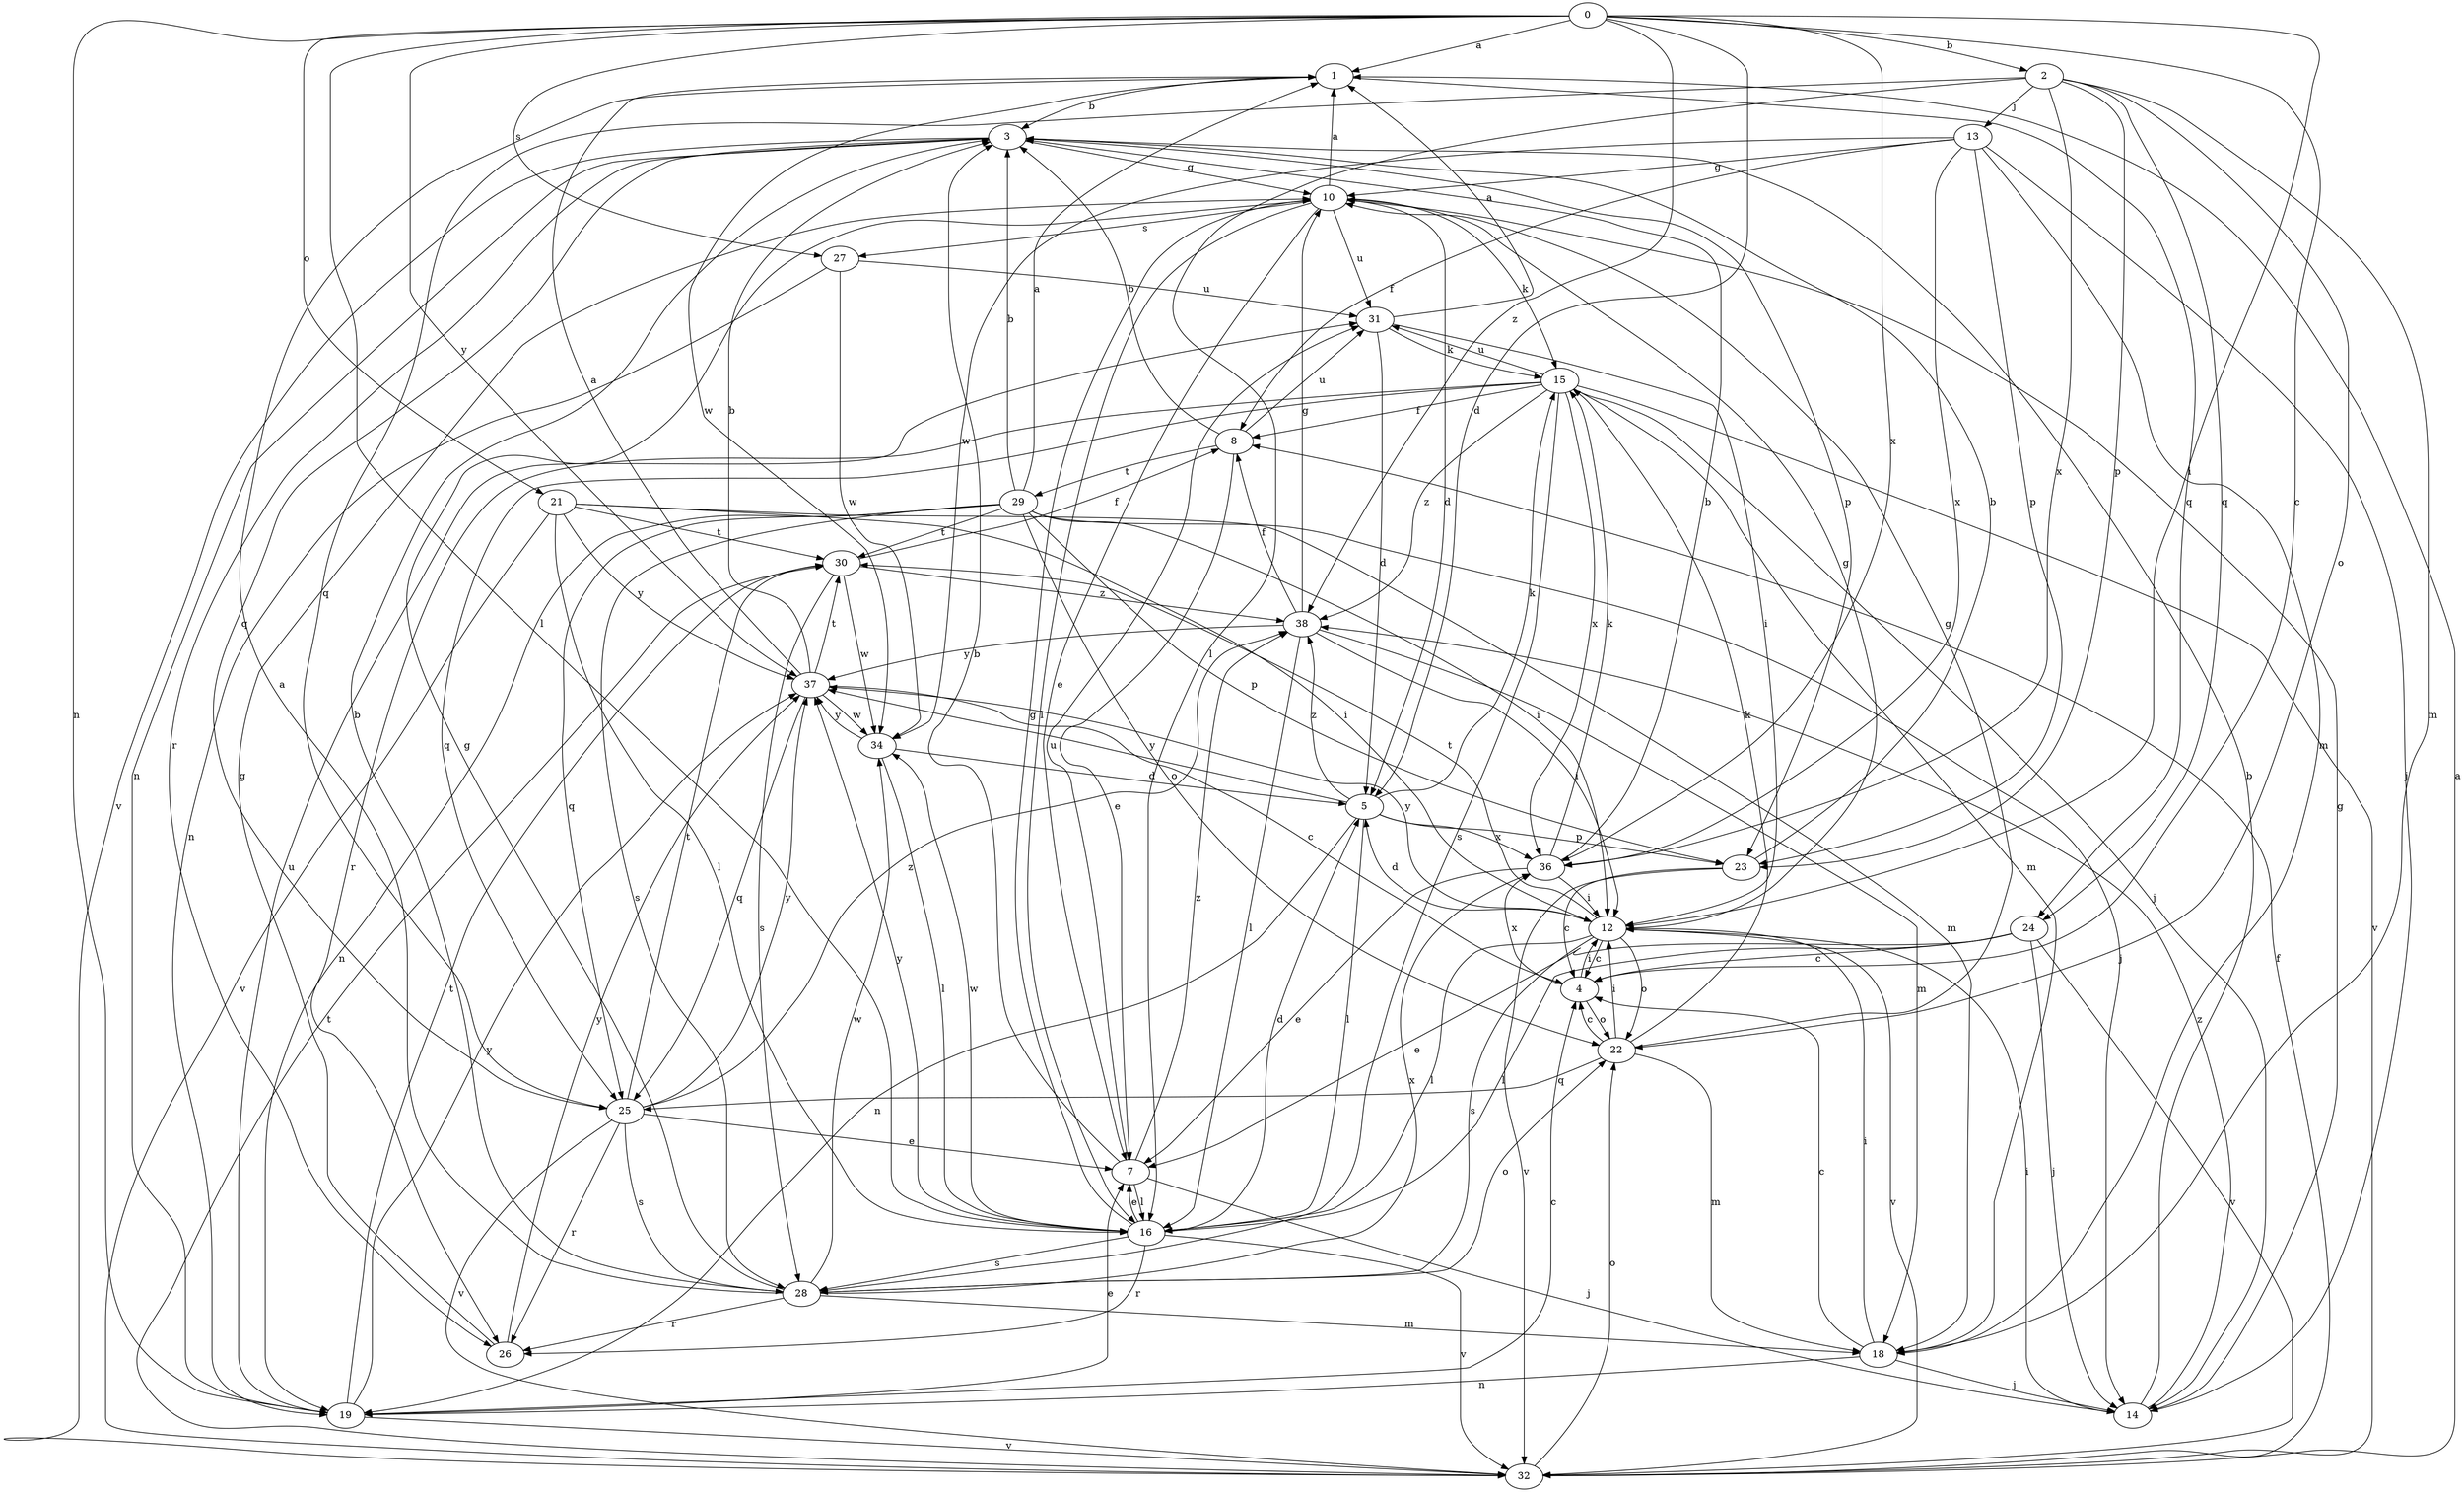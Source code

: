 strict digraph  {
0;
1;
2;
3;
4;
5;
7;
8;
10;
12;
13;
14;
15;
16;
18;
19;
21;
22;
23;
24;
25;
26;
27;
28;
29;
30;
31;
32;
34;
36;
37;
38;
0 -> 1  [label=a];
0 -> 2  [label=b];
0 -> 4  [label=c];
0 -> 5  [label=d];
0 -> 12  [label=i];
0 -> 16  [label=l];
0 -> 19  [label=n];
0 -> 21  [label=o];
0 -> 27  [label=s];
0 -> 36  [label=x];
0 -> 37  [label=y];
0 -> 38  [label=z];
1 -> 3  [label=b];
1 -> 24  [label=q];
1 -> 34  [label=w];
2 -> 13  [label=j];
2 -> 16  [label=l];
2 -> 18  [label=m];
2 -> 22  [label=o];
2 -> 23  [label=p];
2 -> 24  [label=q];
2 -> 25  [label=q];
2 -> 36  [label=x];
3 -> 10  [label=g];
3 -> 19  [label=n];
3 -> 23  [label=p];
3 -> 25  [label=q];
3 -> 26  [label=r];
3 -> 32  [label=v];
4 -> 12  [label=i];
4 -> 22  [label=o];
4 -> 36  [label=x];
5 -> 15  [label=k];
5 -> 16  [label=l];
5 -> 19  [label=n];
5 -> 23  [label=p];
5 -> 36  [label=x];
5 -> 37  [label=y];
5 -> 38  [label=z];
7 -> 3  [label=b];
7 -> 14  [label=j];
7 -> 16  [label=l];
7 -> 31  [label=u];
7 -> 38  [label=z];
8 -> 3  [label=b];
8 -> 7  [label=e];
8 -> 29  [label=t];
8 -> 31  [label=u];
10 -> 1  [label=a];
10 -> 5  [label=d];
10 -> 7  [label=e];
10 -> 15  [label=k];
10 -> 16  [label=l];
10 -> 27  [label=s];
10 -> 31  [label=u];
12 -> 4  [label=c];
12 -> 5  [label=d];
12 -> 10  [label=g];
12 -> 16  [label=l];
12 -> 22  [label=o];
12 -> 28  [label=s];
12 -> 30  [label=t];
12 -> 32  [label=v];
12 -> 37  [label=y];
13 -> 8  [label=f];
13 -> 10  [label=g];
13 -> 14  [label=j];
13 -> 18  [label=m];
13 -> 23  [label=p];
13 -> 34  [label=w];
13 -> 36  [label=x];
14 -> 3  [label=b];
14 -> 10  [label=g];
14 -> 12  [label=i];
14 -> 38  [label=z];
15 -> 8  [label=f];
15 -> 14  [label=j];
15 -> 18  [label=m];
15 -> 25  [label=q];
15 -> 26  [label=r];
15 -> 28  [label=s];
15 -> 31  [label=u];
15 -> 32  [label=v];
15 -> 36  [label=x];
15 -> 38  [label=z];
16 -> 5  [label=d];
16 -> 7  [label=e];
16 -> 10  [label=g];
16 -> 26  [label=r];
16 -> 28  [label=s];
16 -> 32  [label=v];
16 -> 34  [label=w];
16 -> 37  [label=y];
18 -> 4  [label=c];
18 -> 12  [label=i];
18 -> 14  [label=j];
18 -> 19  [label=n];
19 -> 4  [label=c];
19 -> 7  [label=e];
19 -> 30  [label=t];
19 -> 31  [label=u];
19 -> 32  [label=v];
19 -> 37  [label=y];
21 -> 12  [label=i];
21 -> 16  [label=l];
21 -> 18  [label=m];
21 -> 30  [label=t];
21 -> 32  [label=v];
21 -> 37  [label=y];
22 -> 4  [label=c];
22 -> 10  [label=g];
22 -> 12  [label=i];
22 -> 15  [label=k];
22 -> 18  [label=m];
22 -> 25  [label=q];
23 -> 3  [label=b];
23 -> 4  [label=c];
23 -> 32  [label=v];
24 -> 4  [label=c];
24 -> 7  [label=e];
24 -> 14  [label=j];
24 -> 16  [label=l];
24 -> 32  [label=v];
25 -> 7  [label=e];
25 -> 26  [label=r];
25 -> 28  [label=s];
25 -> 30  [label=t];
25 -> 32  [label=v];
25 -> 37  [label=y];
25 -> 38  [label=z];
26 -> 10  [label=g];
26 -> 37  [label=y];
27 -> 19  [label=n];
27 -> 31  [label=u];
27 -> 34  [label=w];
28 -> 1  [label=a];
28 -> 3  [label=b];
28 -> 10  [label=g];
28 -> 18  [label=m];
28 -> 22  [label=o];
28 -> 26  [label=r];
28 -> 34  [label=w];
28 -> 36  [label=x];
29 -> 1  [label=a];
29 -> 3  [label=b];
29 -> 12  [label=i];
29 -> 14  [label=j];
29 -> 19  [label=n];
29 -> 22  [label=o];
29 -> 23  [label=p];
29 -> 25  [label=q];
29 -> 28  [label=s];
29 -> 30  [label=t];
30 -> 8  [label=f];
30 -> 28  [label=s];
30 -> 34  [label=w];
30 -> 38  [label=z];
31 -> 1  [label=a];
31 -> 5  [label=d];
31 -> 12  [label=i];
31 -> 15  [label=k];
32 -> 1  [label=a];
32 -> 8  [label=f];
32 -> 22  [label=o];
32 -> 30  [label=t];
34 -> 5  [label=d];
34 -> 16  [label=l];
34 -> 37  [label=y];
36 -> 3  [label=b];
36 -> 7  [label=e];
36 -> 12  [label=i];
36 -> 15  [label=k];
37 -> 1  [label=a];
37 -> 3  [label=b];
37 -> 4  [label=c];
37 -> 25  [label=q];
37 -> 30  [label=t];
37 -> 34  [label=w];
38 -> 8  [label=f];
38 -> 10  [label=g];
38 -> 12  [label=i];
38 -> 16  [label=l];
38 -> 18  [label=m];
38 -> 37  [label=y];
}
